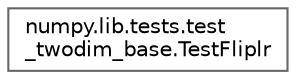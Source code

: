 digraph "Graphical Class Hierarchy"
{
 // LATEX_PDF_SIZE
  bgcolor="transparent";
  edge [fontname=Helvetica,fontsize=10,labelfontname=Helvetica,labelfontsize=10];
  node [fontname=Helvetica,fontsize=10,shape=box,height=0.2,width=0.4];
  rankdir="LR";
  Node0 [id="Node000000",label="numpy.lib.tests.test\l_twodim_base.TestFliplr",height=0.2,width=0.4,color="grey40", fillcolor="white", style="filled",URL="$d0/d74/classnumpy_1_1lib_1_1tests_1_1test__twodim__base_1_1TestFliplr.html",tooltip=" "];
}
